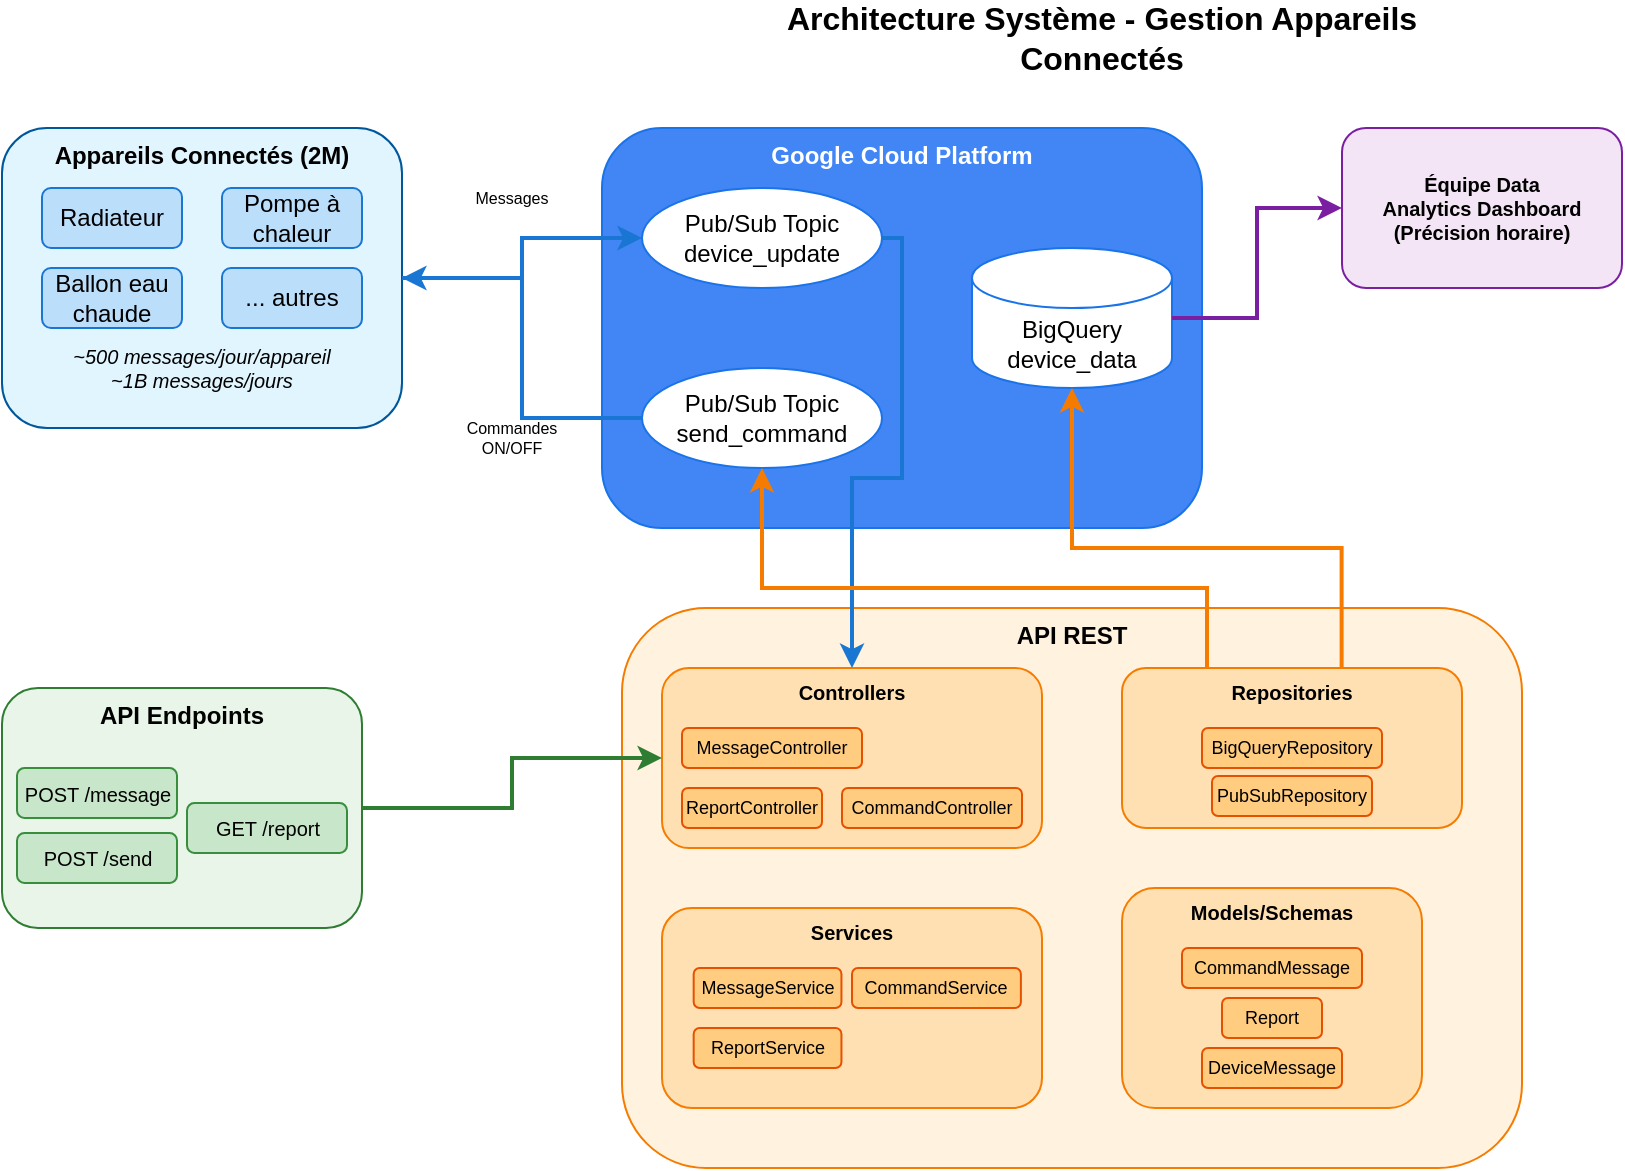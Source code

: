 <mxfile version="28.0.6">
  <diagram name="Architecture" id="architecture">
    <mxGraphModel dx="983" dy="572" grid="1" gridSize="10" guides="1" tooltips="1" connect="1" arrows="1" fold="1" page="1" pageScale="1" pageWidth="1169" pageHeight="827" math="0" shadow="0">
      <root>
        <mxCell id="0" />
        <mxCell id="1" parent="0" />
        <mxCell id="title" value="Architecture Système - Gestion Appareils Connectés" style="text;html=1;strokeColor=none;fillColor=none;align=center;verticalAlign=middle;whiteSpace=wrap;rounded=0;fontSize=16;fontStyle=1;" parent="1" vertex="1">
          <mxGeometry x="400" y="20" width="400" height="30" as="geometry" />
        </mxCell>
        <mxCell id="devices_group" value="Appareils Connectés (2M)" style="rounded=1;whiteSpace=wrap;html=1;fillColor=#E1F5FE;strokeColor=#01579B;fontSize=12;fontStyle=1;verticalAlign=top;" parent="1" vertex="1">
          <mxGeometry x="50" y="80" width="200" height="150" as="geometry" />
        </mxCell>
        <mxCell id="device1" value="Radiateur" style="rounded=1;whiteSpace=wrap;html=1;fillColor=#BBDEFB;strokeColor=#1976D2;" parent="1" vertex="1">
          <mxGeometry x="70" y="110" width="70" height="30" as="geometry" />
        </mxCell>
        <mxCell id="device2" value="Pompe à chaleur" style="rounded=1;whiteSpace=wrap;html=1;fillColor=#BBDEFB;strokeColor=#1976D2;" parent="1" vertex="1">
          <mxGeometry x="160" y="110" width="70" height="30" as="geometry" />
        </mxCell>
        <mxCell id="device3" value="Ballon eau chaude" style="rounded=1;whiteSpace=wrap;html=1;fillColor=#BBDEFB;strokeColor=#1976D2;" parent="1" vertex="1">
          <mxGeometry x="70" y="150" width="70" height="30" as="geometry" />
        </mxCell>
        <mxCell id="device4" value="... autres" style="rounded=1;whiteSpace=wrap;html=1;fillColor=#BBDEFB;strokeColor=#1976D2;" parent="1" vertex="1">
          <mxGeometry x="160" y="150" width="70" height="30" as="geometry" />
        </mxCell>
        <mxCell id="messages_info" value="~500 messages/jour/appareil&lt;div&gt;~1B messages/jours&lt;/div&gt;" style="text;html=1;strokeColor=none;fillColor=none;align=center;verticalAlign=middle;whiteSpace=wrap;rounded=0;fontSize=10;fontStyle=2;" parent="1" vertex="1">
          <mxGeometry x="70" y="190" width="160" height="20" as="geometry" />
        </mxCell>
        <mxCell id="gcp_group" value="Google Cloud Platform" style="rounded=1;whiteSpace=wrap;html=1;fillColor=#4285F4;strokeColor=#1A73E8;fontSize=12;fontStyle=1;verticalAlign=top;fontColor=#FFFFFF;" parent="1" vertex="1">
          <mxGeometry x="350" y="80" width="300" height="200" as="geometry" />
        </mxCell>
        <mxCell id="pubsub1" value="Pub/Sub Topic&lt;br&gt;device_update" style="ellipse;whiteSpace=wrap;html=1;fillColor=#FFFFFF;strokeColor=#1A73E8;fontColor=#000000;" parent="1" vertex="1">
          <mxGeometry x="370" y="110" width="120" height="50" as="geometry" />
        </mxCell>
        <mxCell id="pubsub2" value="Pub/Sub Topic&#xa;send_command" style="ellipse;whiteSpace=wrap;html=1;fillColor=#FFFFFF;strokeColor=#1A73E8;fontColor=#000000;" parent="1" vertex="1">
          <mxGeometry x="370" y="200" width="120" height="50" as="geometry" />
        </mxCell>
        <mxCell id="bigquery" value="BigQuery&#xa;device_data" style="shape=cylinder3;whiteSpace=wrap;html=1;boundedLbl=1;backgroundOutline=1;size=15;fillColor=#FFFFFF;strokeColor=#1A73E8;fontColor=#000000;" parent="1" vertex="1">
          <mxGeometry x="535" y="140" width="100" height="70" as="geometry" />
        </mxCell>
        <mxCell id="api_group" value="API REST" style="rounded=1;whiteSpace=wrap;html=1;fillColor=#FFF3E0;strokeColor=#F57C00;fontSize=12;fontStyle=1;verticalAlign=top;" parent="1" vertex="1">
          <mxGeometry x="360" y="320" width="450" height="280" as="geometry" />
        </mxCell>
        <mxCell id="controllers_group" value="Controllers" style="rounded=1;whiteSpace=wrap;html=1;fillColor=#FFE0B2;strokeColor=#F57C00;fontSize=10;fontStyle=1;verticalAlign=top;" parent="1" vertex="1">
          <mxGeometry x="380" y="350" width="190" height="90" as="geometry" />
        </mxCell>
        <mxCell id="controller1" value="MessageController" style="rounded=1;whiteSpace=wrap;html=1;fillColor=#FFCC80;strokeColor=#E65100;fontSize=9;" parent="1" vertex="1">
          <mxGeometry x="390" y="380" width="90" height="20" as="geometry" />
        </mxCell>
        <mxCell id="controller2" value="CommandController" style="rounded=1;whiteSpace=wrap;html=1;fillColor=#FFCC80;strokeColor=#E65100;fontSize=9;" parent="1" vertex="1">
          <mxGeometry x="470" y="410" width="90" height="20" as="geometry" />
        </mxCell>
        <mxCell id="controller3" value="ReportController" style="rounded=1;whiteSpace=wrap;html=1;fillColor=#FFCC80;strokeColor=#E65100;fontSize=9;" parent="1" vertex="1">
          <mxGeometry x="390" y="410" width="70" height="20" as="geometry" />
        </mxCell>
        <mxCell id="data_team" value="Équipe Data&lt;br&gt;Analytics Dashboard&lt;br&gt;(Précision horaire)" style="rounded=1;whiteSpace=wrap;html=1;fillColor=#F3E5F5;strokeColor=#7B1FA2;fontSize=10;fontStyle=1;" parent="1" vertex="1">
          <mxGeometry x="720" y="80" width="140" height="80" as="geometry" />
        </mxCell>
        <mxCell id="arrow1" value="" style="endArrow=classic;html=1;rounded=0;exitX=1;exitY=0.5;exitDx=0;exitDy=0;entryX=0;entryY=0.5;entryDx=0;entryDy=0;strokeWidth=2;strokeColor=#1976D2;edgeStyle=orthogonalEdgeStyle;" parent="1" source="devices_group" target="pubsub1" edge="1">
          <mxGeometry width="50" height="50" relative="1" as="geometry">
            <mxPoint x="260" y="155" as="sourcePoint" />
            <mxPoint x="360" y="135" as="targetPoint" />
          </mxGeometry>
        </mxCell>
        <mxCell id="arrow2" value="" style="endArrow=classic;html=1;rounded=0;exitX=1;exitY=0.5;exitDx=0;exitDy=0;strokeWidth=2;strokeColor=#1976D2;entryX=0.5;entryY=0;entryDx=0;entryDy=0;edgeStyle=orthogonalEdgeStyle;" parent="1" source="pubsub1" target="controllers_group" edge="1">
          <mxGeometry width="50" height="50" relative="1" as="geometry">
            <mxPoint x="430" y="170" as="sourcePoint" />
            <mxPoint x="350" y="320" as="targetPoint" />
          </mxGeometry>
        </mxCell>
        <mxCell id="arrow3" value="" style="endArrow=classic;html=1;rounded=0;exitX=0.646;exitY=-0.007;exitDx=0;exitDy=0;entryX=0.5;entryY=1;entryDx=0;entryDy=0;strokeWidth=2;strokeColor=#F57C00;edgeStyle=orthogonalEdgeStyle;exitPerimeter=0;" parent="1" source="repositories_group" target="bigquery" edge="1">
          <mxGeometry width="50" height="50" relative="1" as="geometry">
            <mxPoint x="545" y="340" as="sourcePoint" />
            <mxPoint x="490" y="270" as="targetPoint" />
            <Array as="points">
              <mxPoint x="720" y="290" />
              <mxPoint x="585" y="290" />
            </Array>
          </mxGeometry>
        </mxCell>
        <mxCell id="arrow4" value="" style="endArrow=classic;html=1;rounded=0;exitX=0.25;exitY=0;exitDx=0;exitDy=0;strokeWidth=2;strokeColor=#F57C00;edgeStyle=orthogonalEdgeStyle;entryX=0.5;entryY=1;entryDx=0;entryDy=0;" parent="1" source="repositories_group" target="pubsub2" edge="1">
          <mxGeometry width="50" height="50" relative="1" as="geometry">
            <mxPoint x="620" y="350" as="sourcePoint" />
            <mxPoint x="570" y="170" as="targetPoint" />
            <Array as="points">
              <mxPoint x="652" y="310" />
              <mxPoint x="430" y="310" />
            </Array>
          </mxGeometry>
        </mxCell>
        <mxCell id="arrow5" value="" style="endArrow=classic;html=1;rounded=0;exitX=0;exitY=0.5;exitDx=0;exitDy=0;entryX=1;entryY=0.5;entryDx=0;entryDy=0;strokeWidth=2;strokeColor=#1976D2;edgeStyle=orthogonalEdgeStyle;" parent="1" source="pubsub2" target="devices_group" edge="1">
          <mxGeometry width="50" height="50" relative="1" as="geometry">
            <mxPoint x="500" y="135" as="sourcePoint" />
            <mxPoint x="260" y="155" as="targetPoint" />
          </mxGeometry>
        </mxCell>
        <mxCell id="arrow6" value="" style="endArrow=classic;html=1;rounded=0;exitX=1;exitY=0.5;exitDx=0;exitDy=0;entryX=0;entryY=0.5;entryDx=0;entryDy=0;strokeWidth=2;strokeColor=#7B1FA2;edgeStyle=orthogonalEdgeStyle;" parent="1" source="bigquery" target="data_team" edge="1">
          <mxGeometry width="50" height="50" relative="1" as="geometry">
            <mxPoint x="550" y="225" as="sourcePoint" />
            <mxPoint x="710" y="120" as="targetPoint" />
          </mxGeometry>
        </mxCell>
        <mxCell id="arrow7" value="" style="endArrow=classic;html=1;rounded=0;entryX=0;entryY=0.5;entryDx=0;entryDy=0;strokeWidth=2;strokeColor=#2E7D32;edgeStyle=orthogonalEdgeStyle;" parent="1" source="endpoints_group" target="controllers_group" edge="1">
          <mxGeometry width="50" height="50" relative="1" as="geometry">
            <mxPoint x="710" y="380" as="sourcePoint" />
            <mxPoint x="250" y="390" as="targetPoint" />
          </mxGeometry>
        </mxCell>
        <mxCell id="label1" value="Messages" style="text;html=1;strokeColor=none;fillColor=none;align=center;verticalAlign=middle;whiteSpace=wrap;rounded=0;fontSize=8;" parent="1" vertex="1">
          <mxGeometry x="270" y="100" width="70" height="30" as="geometry" />
        </mxCell>
        <mxCell id="label2" value="Commandes&#xa;ON/OFF" style="text;html=1;strokeColor=none;fillColor=none;align=center;verticalAlign=middle;whiteSpace=wrap;rounded=0;fontSize=8;" parent="1" vertex="1">
          <mxGeometry x="270" y="220" width="70" height="30" as="geometry" />
        </mxCell>
        <mxCell id="GZ5DpgEYk3kkQtt8ggrh-3" value="" style="group" vertex="1" connectable="0" parent="1">
          <mxGeometry x="610" y="460" width="150" height="110" as="geometry" />
        </mxCell>
        <mxCell id="models_group" value="Models/Schemas" style="rounded=1;whiteSpace=wrap;html=1;fillColor=#FFE0B2;strokeColor=#F57C00;fontSize=10;fontStyle=1;verticalAlign=top;" parent="GZ5DpgEYk3kkQtt8ggrh-3" vertex="1">
          <mxGeometry width="150" height="110" as="geometry" />
        </mxCell>
        <mxCell id="GZ5DpgEYk3kkQtt8ggrh-2" value="" style="group" vertex="1" connectable="0" parent="GZ5DpgEYk3kkQtt8ggrh-3">
          <mxGeometry x="30" y="30" width="90" height="70" as="geometry" />
        </mxCell>
        <mxCell id="model1" value="DeviceMessage" style="rounded=1;whiteSpace=wrap;html=1;fillColor=#FFCC80;strokeColor=#E65100;fontSize=9;" parent="GZ5DpgEYk3kkQtt8ggrh-2" vertex="1">
          <mxGeometry x="10" y="50" width="70" height="20" as="geometry" />
        </mxCell>
        <mxCell id="model2" value="CommandMessage" style="rounded=1;whiteSpace=wrap;html=1;fillColor=#FFCC80;strokeColor=#E65100;fontSize=9;" parent="GZ5DpgEYk3kkQtt8ggrh-2" vertex="1">
          <mxGeometry width="90" height="20" as="geometry" />
        </mxCell>
        <mxCell id="model3" value="Report" style="rounded=1;whiteSpace=wrap;html=1;fillColor=#FFCC80;strokeColor=#E65100;fontSize=9;" parent="GZ5DpgEYk3kkQtt8ggrh-2" vertex="1">
          <mxGeometry x="20" y="25" width="50" height="20" as="geometry" />
        </mxCell>
        <mxCell id="GZ5DpgEYk3kkQtt8ggrh-5" value="" style="group" vertex="1" connectable="0" parent="1">
          <mxGeometry x="380" y="470" width="190" height="100" as="geometry" />
        </mxCell>
        <mxCell id="services_group" value="Services" style="rounded=1;whiteSpace=wrap;html=1;fillColor=#FFE0B2;strokeColor=#F57C00;fontSize=10;fontStyle=1;verticalAlign=top;" parent="GZ5DpgEYk3kkQtt8ggrh-5" vertex="1">
          <mxGeometry width="190" height="100" as="geometry" />
        </mxCell>
        <mxCell id="GZ5DpgEYk3kkQtt8ggrh-4" value="" style="group" vertex="1" connectable="0" parent="GZ5DpgEYk3kkQtt8ggrh-5">
          <mxGeometry x="15.833" y="30" width="163.611" height="50" as="geometry" />
        </mxCell>
        <mxCell id="service1" value="MessageService" style="rounded=1;whiteSpace=wrap;html=1;fillColor=#FFCC80;strokeColor=#E65100;fontSize=9;" parent="GZ5DpgEYk3kkQtt8ggrh-4" vertex="1">
          <mxGeometry width="73.889" height="20" as="geometry" />
        </mxCell>
        <mxCell id="service2" value="CommandService" style="rounded=1;whiteSpace=wrap;html=1;fillColor=#FFCC80;strokeColor=#E65100;fontSize=9;" parent="GZ5DpgEYk3kkQtt8ggrh-4" vertex="1">
          <mxGeometry x="79.167" width="84.444" height="20" as="geometry" />
        </mxCell>
        <mxCell id="service3" value="ReportService" style="rounded=1;whiteSpace=wrap;html=1;fillColor=#FFCC80;strokeColor=#E65100;fontSize=9;" parent="GZ5DpgEYk3kkQtt8ggrh-4" vertex="1">
          <mxGeometry y="30" width="73.889" height="20" as="geometry" />
        </mxCell>
        <mxCell id="GZ5DpgEYk3kkQtt8ggrh-7" value="" style="group" vertex="1" connectable="0" parent="1">
          <mxGeometry x="610" y="350" width="170" height="80" as="geometry" />
        </mxCell>
        <mxCell id="repositories_group" value="Repositories" style="rounded=1;whiteSpace=wrap;html=1;fillColor=#FFE0B2;strokeColor=#F57C00;fontSize=10;fontStyle=1;verticalAlign=top;" parent="GZ5DpgEYk3kkQtt8ggrh-7" vertex="1">
          <mxGeometry width="170" height="80" as="geometry" />
        </mxCell>
        <mxCell id="repo1" value="BigQueryRepository" style="rounded=1;whiteSpace=wrap;html=1;fillColor=#FFCC80;strokeColor=#E65100;fontSize=9;" parent="GZ5DpgEYk3kkQtt8ggrh-7" vertex="1">
          <mxGeometry x="40" y="30" width="90" height="20" as="geometry" />
        </mxCell>
        <mxCell id="repo2" value="PubSubRepository" style="rounded=1;whiteSpace=wrap;html=1;fillColor=#FFCC80;strokeColor=#E65100;fontSize=9;" parent="GZ5DpgEYk3kkQtt8ggrh-7" vertex="1">
          <mxGeometry x="45" y="54" width="80" height="20" as="geometry" />
        </mxCell>
        <mxCell id="GZ5DpgEYk3kkQtt8ggrh-13" value="" style="group" vertex="1" connectable="0" parent="1">
          <mxGeometry x="50" y="360" width="180" height="120" as="geometry" />
        </mxCell>
        <mxCell id="endpoints_group" value="API Endpoints" style="rounded=1;whiteSpace=wrap;html=1;fillColor=#E8F5E8;strokeColor=#2E7D32;fontSize=12;fontStyle=1;verticalAlign=top;" parent="GZ5DpgEYk3kkQtt8ggrh-13" vertex="1">
          <mxGeometry width="180" height="120" as="geometry" />
        </mxCell>
        <mxCell id="GZ5DpgEYk3kkQtt8ggrh-12" value="" style="group" vertex="1" connectable="0" parent="GZ5DpgEYk3kkQtt8ggrh-13">
          <mxGeometry x="7.5" y="40" width="165" height="57.5" as="geometry" />
        </mxCell>
        <mxCell id="endpoint1" value="POST /message" style="rounded=1;whiteSpace=wrap;html=1;fillColor=#C8E6C9;strokeColor=#388E3C;fontSize=10;" parent="GZ5DpgEYk3kkQtt8ggrh-12" vertex="1">
          <mxGeometry width="80" height="25" as="geometry" />
        </mxCell>
        <mxCell id="endpoint2" value="POST /send" style="rounded=1;whiteSpace=wrap;html=1;fillColor=#C8E6C9;strokeColor=#388E3C;fontSize=10;" parent="GZ5DpgEYk3kkQtt8ggrh-12" vertex="1">
          <mxGeometry y="32.5" width="80" height="25" as="geometry" />
        </mxCell>
        <mxCell id="endpoint3" value="GET /report" style="rounded=1;whiteSpace=wrap;html=1;fillColor=#C8E6C9;strokeColor=#388E3C;fontSize=10;" parent="GZ5DpgEYk3kkQtt8ggrh-12" vertex="1">
          <mxGeometry x="85" y="17.5" width="80" height="25" as="geometry" />
        </mxCell>
      </root>
    </mxGraphModel>
  </diagram>
</mxfile>
